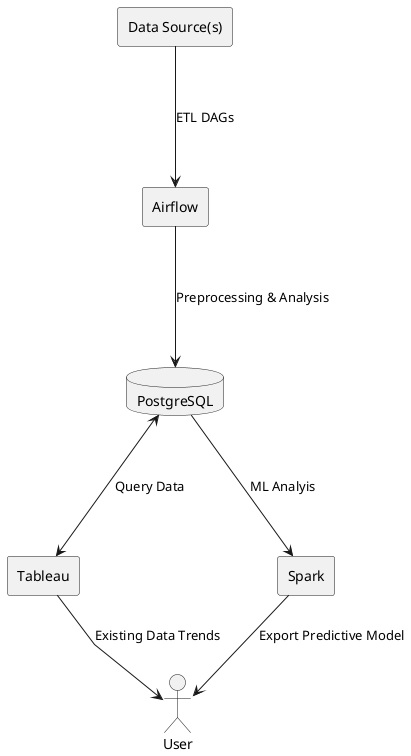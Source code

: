 @startuml dataPipeline

skinparam linetype polyline
skinparam nodesep 100

actor User

rectangle Sources as "Data Source(s)"
rectangle ETL as "Airflow"
database DW as "PostgreSQL"
rectangle BI as "Tableau"
rectangle ML as "Spark"

Sources ---> ETL : "ETL DAGs"
ETL ---> DW : "Preprocessing & Analysis"
DW <---> BI : "Query Data"
DW ---> ML : "ML Analyis"
BI --> User : "Existing Data Trends"
ML --> User : "Export Predictive Model"

@enduml